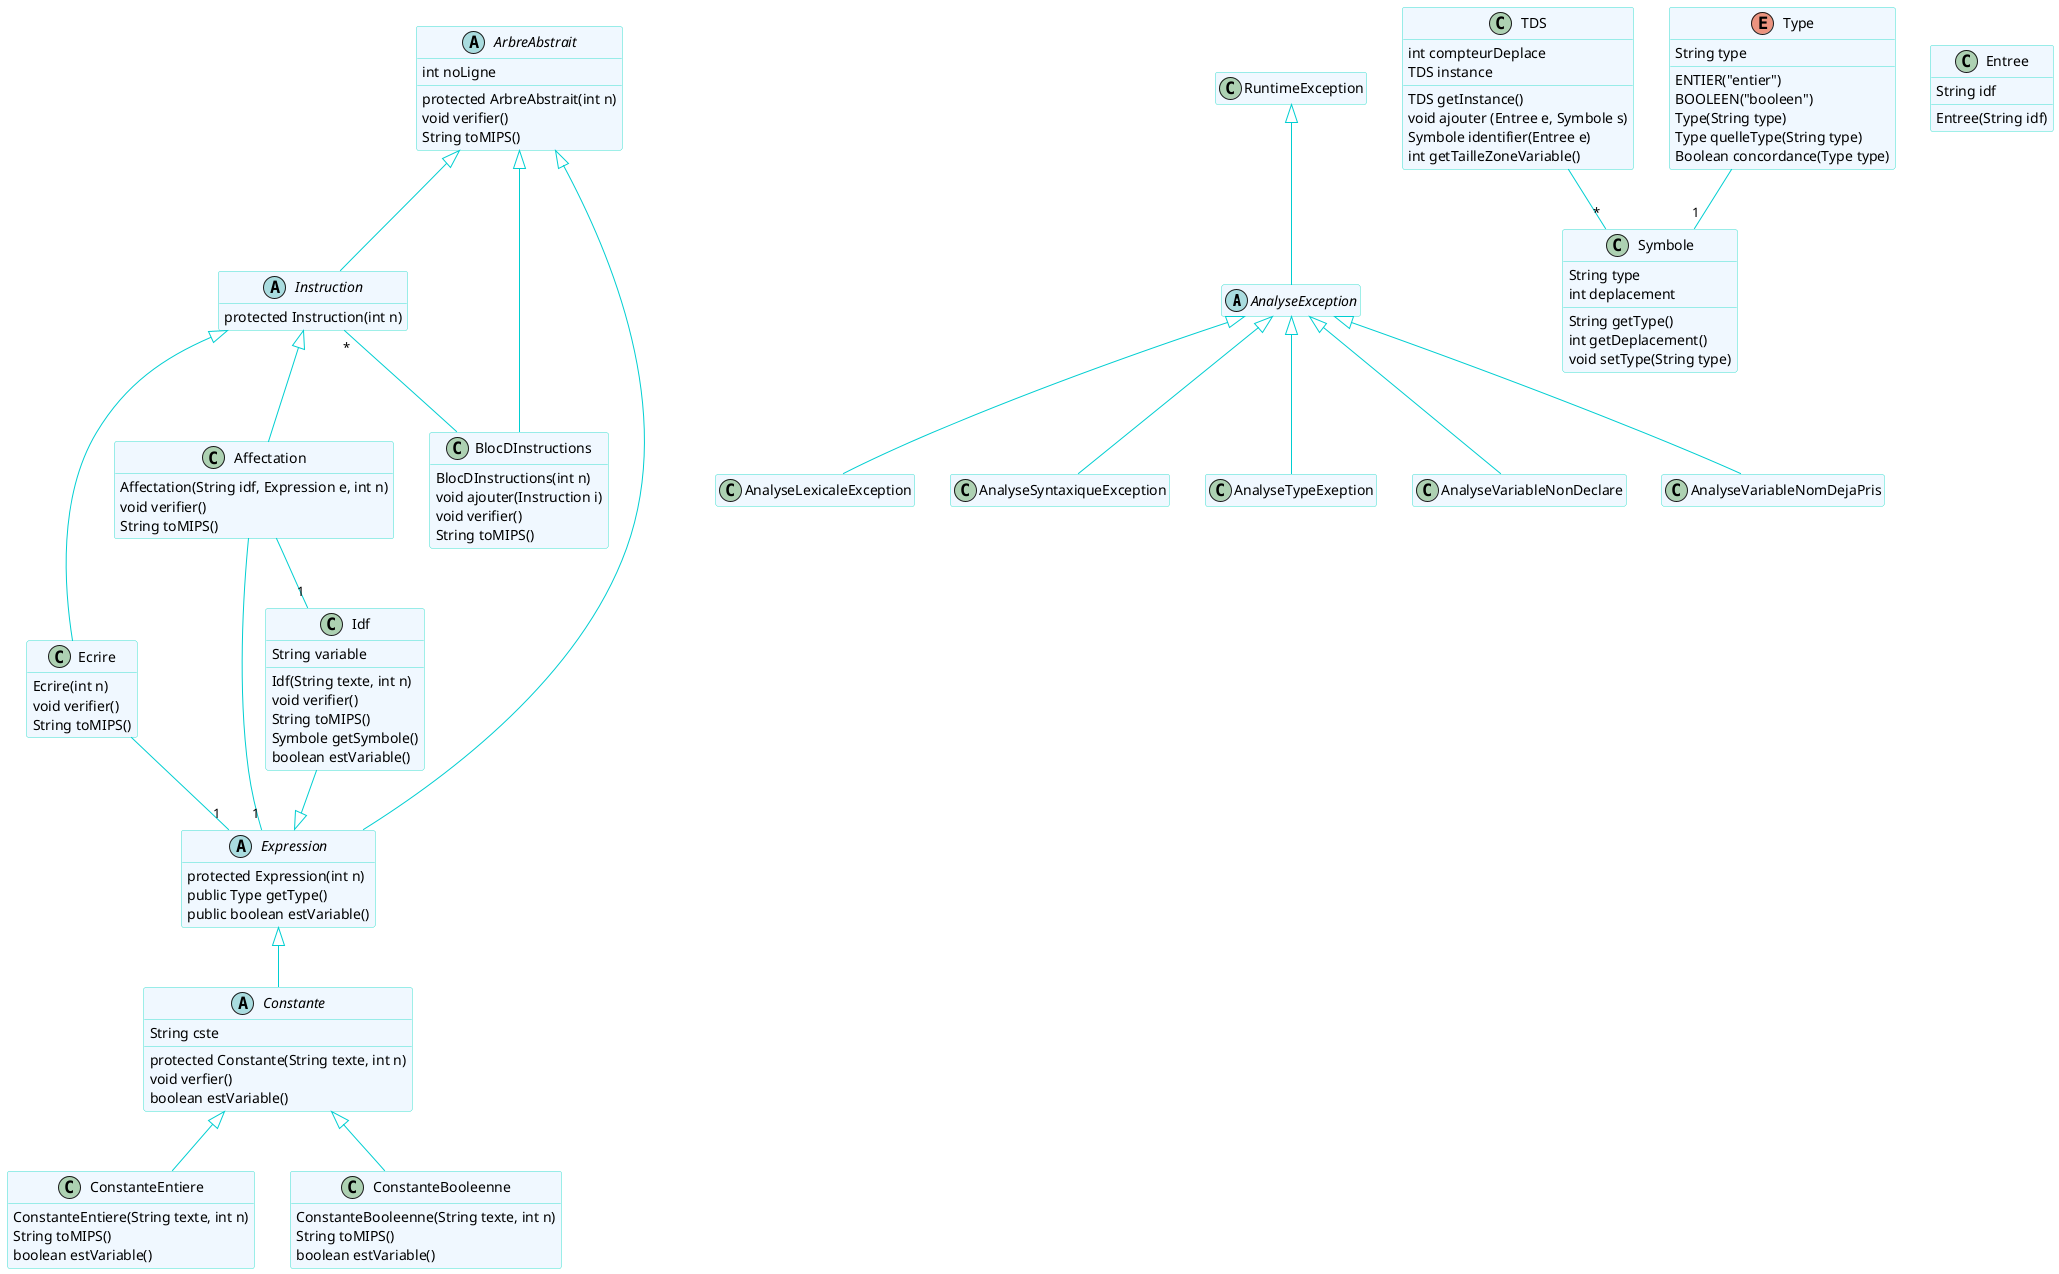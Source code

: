 @startuml
skinparam class {
BackgroundColor AliceBlue
ArrowColor DarkTurquoise
BorderColor Turquoise
}

skinparam stereotypeCBackgroundColor DarkTurquoise
skinparam stereotypeIBackgroundColor Magenta
skinparam stereotypeABackgroundColor Yellow

hide stereotype
hide empty member

abstract class AnalyseException

AnalyseException -up-|> RuntimeException

AnalyseLexicaleException -up-|> AnalyseException
AnalyseSyntaxiqueException -up-|> AnalyseException
AnalyseTypeExeption -up-|> AnalyseException
AnalyseVariableNonDeclare -up-|> AnalyseException
AnalyseVariableNomDejaPris -up-|> AnalyseException

abstract class ArbreAbstrait {
   int noLigne
   protected ArbreAbstrait(int n)
   void verifier()
   String toMIPS()
}

class BlocDInstructions {
   BlocDInstructions(int n)
   void ajouter(Instruction i)
   void verifier()
   String toMIPS()
}

BlocDInstructions -up-|> ArbreAbstrait
BlocDInstructions -up- "*" Instruction

abstract class Instruction {
   protected Instruction(int n)
}

Instruction -up-|> ArbreAbstrait
class Ecrire {
   Ecrire(int n)
   void verifier()
   String toMIPS()
}

Ecrire  -up-|> Instruction

abstract class Expression {
   protected Expression(int n)
   public Type getType()
   public boolean estVariable()
}

Expression  -up-|> ArbreAbstrait
Ecrire - "1" Expression

abstract class Constante {
   String cste
   protected Constante(String texte, int n)
   void verfier()
   boolean estVariable()
}

Constante  -up-|> Expression

class ConstanteEntiere {
   ConstanteEntiere(String texte, int n)
   String toMIPS()
    boolean estVariable()
}

class ConstanteBooleenne {
   ConstanteBooleenne(String texte, int n)
   String toMIPS()
   boolean estVariable()
}

class TDS {
int compteurDeplace
TDS instance
TDS getInstance()
void ajouter (Entree e, Symbole s)
Symbole identifier(Entree e)
int getTailleZoneVariable()
}

class Symbole{
String type
int deplacement
String getType()
int getDeplacement()
void setType(String type)
}

TDS --"*" Symbole
Type --"1" Symbole

ConstanteEntiere  -up-|> Constante
ConstanteBooleenne  -up-|> Constante

enum Type{
ENTIER("entier")
BOOLEEN("booleen")
String type
Type(String type)
Type quelleType(String type)
Boolean concordance(Type type)
}

class Entree{
String idf
Entree(String idf)
}

class Affectation {
Affectation(String idf, Expression e, int n)
void verifier()
String toMIPS()
}
Affectation --"1" Idf
Affectation --"1" Expression
Affectation  -up-|> Instruction

class Idf{
String variable
Idf(String texte, int n)
void verifier()
String toMIPS()
Symbole getSymbole()
boolean estVariable()
}
Idf --|> Expression
@enduml